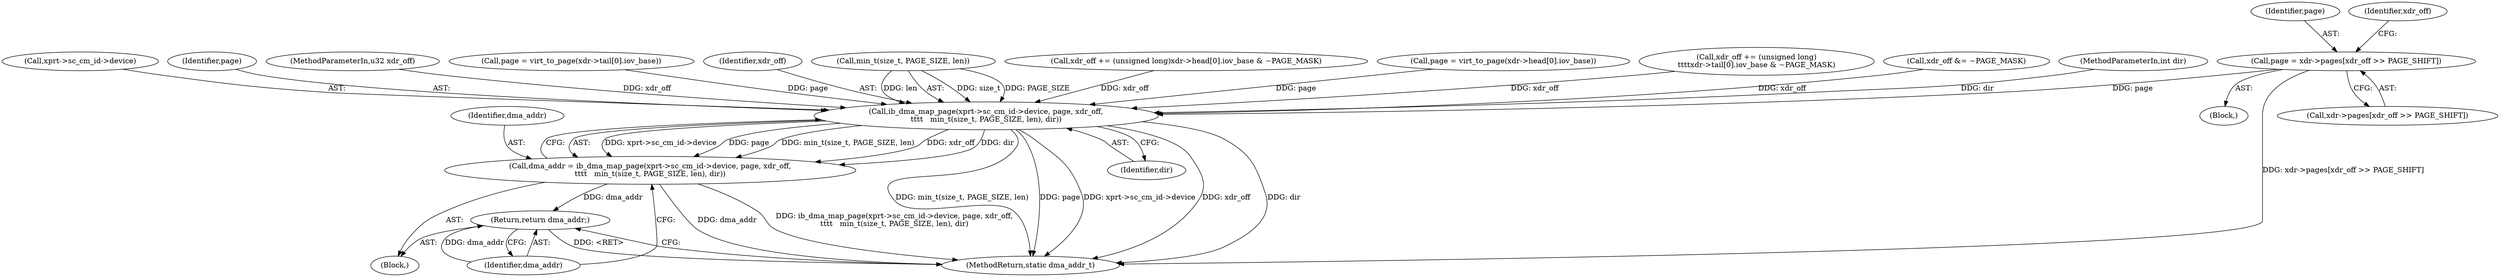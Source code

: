 digraph "1_linux_c70422f760c120480fee4de6c38804c72aa26bc1_31@array" {
"1000169" [label="(Call,page = xdr->pages[xdr_off >> PAGE_SHIFT])"];
"1000213" [label="(Call,ib_dma_map_page(xprt->sc_cm_id->device, page, xdr_off,\n\t\t\t\t   min_t(size_t, PAGE_SIZE, len), dir))"];
"1000211" [label="(Call,dma_addr = ib_dma_map_page(xprt->sc_cm_id->device, page, xdr_off,\n\t\t\t\t   min_t(size_t, PAGE_SIZE, len), dir))"];
"1000226" [label="(Return,return dma_addr;)"];
"1000214" [label="(Call,xprt->sc_cm_id->device)"];
"1000219" [label="(Identifier,page)"];
"1000213" [label="(Call,ib_dma_map_page(xprt->sc_cm_id->device, page, xdr_off,\n\t\t\t\t   min_t(size_t, PAGE_SIZE, len), dir))"];
"1000170" [label="(Identifier,page)"];
"1000211" [label="(Call,dma_addr = ib_dma_map_page(xprt->sc_cm_id->device, page, xdr_off,\n\t\t\t\t   min_t(size_t, PAGE_SIZE, len), dir))"];
"1000163" [label="(Block,)"];
"1000169" [label="(Call,page = xdr->pages[xdr_off >> PAGE_SHIFT])"];
"1000106" [label="(MethodParameterIn,u32 xdr_off)"];
"1000212" [label="(Identifier,dma_addr)"];
"1000201" [label="(Call,page = virt_to_page(xdr->tail[0].iov_base))"];
"1000171" [label="(Call,xdr->pages[xdr_off >> PAGE_SHIFT])"];
"1000220" [label="(Identifier,xdr_off)"];
"1000226" [label="(Return,return dma_addr;)"];
"1000123" [label="(Call,xdr_off += (unsigned long)xdr->head[0].iov_base & ~PAGE_MASK)"];
"1000136" [label="(Call,page = virt_to_page(xdr->head[0].iov_base))"];
"1000228" [label="(MethodReturn,static dma_addr_t)"];
"1000188" [label="(Call,xdr_off += (unsigned long)\n\t\t\t\txdr->tail[0].iov_base & ~PAGE_MASK)"];
"1000227" [label="(Identifier,dma_addr)"];
"1000109" [label="(Block,)"];
"1000178" [label="(Call,xdr_off &= ~PAGE_MASK)"];
"1000225" [label="(Identifier,dir)"];
"1000179" [label="(Identifier,xdr_off)"];
"1000108" [label="(MethodParameterIn,int dir)"];
"1000221" [label="(Call,min_t(size_t, PAGE_SIZE, len))"];
"1000169" -> "1000163"  [label="AST: "];
"1000169" -> "1000171"  [label="CFG: "];
"1000170" -> "1000169"  [label="AST: "];
"1000171" -> "1000169"  [label="AST: "];
"1000179" -> "1000169"  [label="CFG: "];
"1000169" -> "1000228"  [label="DDG: xdr->pages[xdr_off >> PAGE_SHIFT]"];
"1000169" -> "1000213"  [label="DDG: page"];
"1000213" -> "1000211"  [label="AST: "];
"1000213" -> "1000225"  [label="CFG: "];
"1000214" -> "1000213"  [label="AST: "];
"1000219" -> "1000213"  [label="AST: "];
"1000220" -> "1000213"  [label="AST: "];
"1000221" -> "1000213"  [label="AST: "];
"1000225" -> "1000213"  [label="AST: "];
"1000211" -> "1000213"  [label="CFG: "];
"1000213" -> "1000228"  [label="DDG: dir"];
"1000213" -> "1000228"  [label="DDG: min_t(size_t, PAGE_SIZE, len)"];
"1000213" -> "1000228"  [label="DDG: page"];
"1000213" -> "1000228"  [label="DDG: xprt->sc_cm_id->device"];
"1000213" -> "1000228"  [label="DDG: xdr_off"];
"1000213" -> "1000211"  [label="DDG: xprt->sc_cm_id->device"];
"1000213" -> "1000211"  [label="DDG: page"];
"1000213" -> "1000211"  [label="DDG: min_t(size_t, PAGE_SIZE, len)"];
"1000213" -> "1000211"  [label="DDG: xdr_off"];
"1000213" -> "1000211"  [label="DDG: dir"];
"1000136" -> "1000213"  [label="DDG: page"];
"1000201" -> "1000213"  [label="DDG: page"];
"1000178" -> "1000213"  [label="DDG: xdr_off"];
"1000188" -> "1000213"  [label="DDG: xdr_off"];
"1000123" -> "1000213"  [label="DDG: xdr_off"];
"1000106" -> "1000213"  [label="DDG: xdr_off"];
"1000221" -> "1000213"  [label="DDG: size_t"];
"1000221" -> "1000213"  [label="DDG: PAGE_SIZE"];
"1000221" -> "1000213"  [label="DDG: len"];
"1000108" -> "1000213"  [label="DDG: dir"];
"1000211" -> "1000109"  [label="AST: "];
"1000212" -> "1000211"  [label="AST: "];
"1000227" -> "1000211"  [label="CFG: "];
"1000211" -> "1000228"  [label="DDG: dma_addr"];
"1000211" -> "1000228"  [label="DDG: ib_dma_map_page(xprt->sc_cm_id->device, page, xdr_off,\n\t\t\t\t   min_t(size_t, PAGE_SIZE, len), dir)"];
"1000211" -> "1000226"  [label="DDG: dma_addr"];
"1000226" -> "1000109"  [label="AST: "];
"1000226" -> "1000227"  [label="CFG: "];
"1000227" -> "1000226"  [label="AST: "];
"1000228" -> "1000226"  [label="CFG: "];
"1000226" -> "1000228"  [label="DDG: <RET>"];
"1000227" -> "1000226"  [label="DDG: dma_addr"];
}
